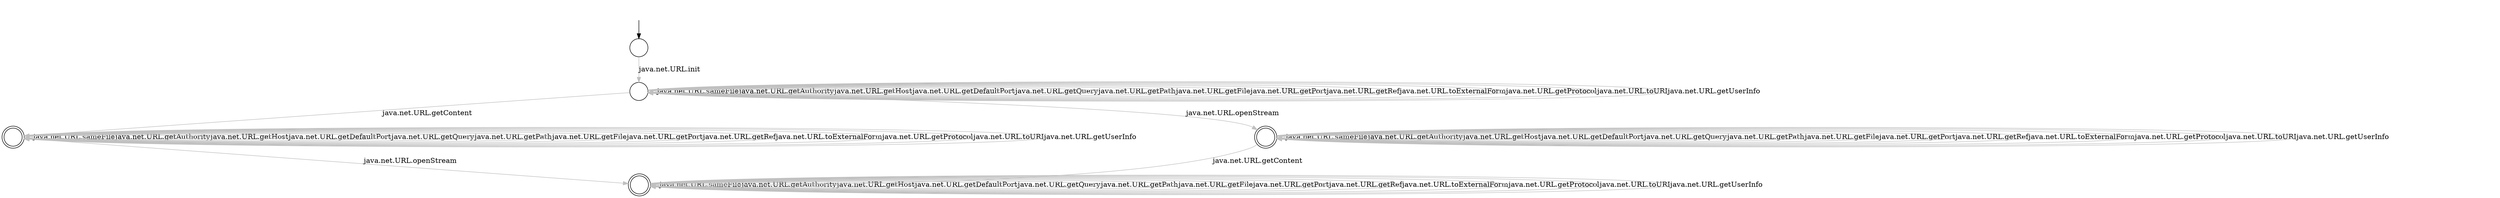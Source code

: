 digraph Automaton {
  0 [shape=doublecircle,label=""];
  0 -> 0 [label="java.net.URL.sameFile",style="setlinewidth(1)",color=gray]
  0 -> 0 [label="java.net.URL.getAuthority",style="setlinewidth(1)",color=gray]
  0 -> 0 [label="java.net.URL.getHost",style="setlinewidth(1)",color=gray]
  0 -> 0 [label="java.net.URL.getDefaultPort",style="setlinewidth(1)",color=gray]
  0 -> 0 [label="java.net.URL.getQuery",style="setlinewidth(1)",color=gray]
  0 -> 0 [label="java.net.URL.getPath",style="setlinewidth(1)",color=gray]
  0 -> 0 [label="java.net.URL.getFile",style="setlinewidth(1)",color=gray]
  0 -> 0 [label="java.net.URL.getPort",style="setlinewidth(1)",color=gray]
  0 -> 0 [label="java.net.URL.getRef",style="setlinewidth(1)",color=gray]
  0 -> 0 [label="java.net.URL.toExternalForm",style="setlinewidth(1)",color=gray]
  0 -> 0 [label="java.net.URL.getProtocol",style="setlinewidth(1)",color=gray]
  0 -> 0 [label="java.net.URL.toURI",style="setlinewidth(1)",color=gray]
  0 -> 0 [label="java.net.URL.getUserInfo",style="setlinewidth(1)",color=gray]
  1 [shape=circle,label=""];
  1 -> 4 [label="java.net.URL.getContent",style="setlinewidth(1)",color=gray]
  1 -> 1 [label="java.net.URL.sameFile",style="setlinewidth(1)",color=gray]
  1 -> 1 [label="java.net.URL.getAuthority",style="setlinewidth(1)",color=gray]
  1 -> 1 [label="java.net.URL.getHost",style="setlinewidth(1)",color=gray]
  1 -> 2 [label="java.net.URL.openStream",style="setlinewidth(1)",color=gray]
  1 -> 1 [label="java.net.URL.getDefaultPort",style="setlinewidth(1)",color=gray]
  1 -> 1 [label="java.net.URL.getQuery",style="setlinewidth(1)",color=gray]
  1 -> 1 [label="java.net.URL.getPath",style="setlinewidth(1)",color=gray]
  1 -> 1 [label="java.net.URL.getFile",style="setlinewidth(1)",color=gray]
  1 -> 1 [label="java.net.URL.getPort",style="setlinewidth(1)",color=gray]
  1 -> 1 [label="java.net.URL.getRef",style="setlinewidth(1)",color=gray]
  1 -> 1 [label="java.net.URL.toExternalForm",style="setlinewidth(1)",color=gray]
  1 -> 1 [label="java.net.URL.getProtocol",style="setlinewidth(1)",color=gray]
  1 -> 1 [label="java.net.URL.toURI",style="setlinewidth(1)",color=gray]
  1 -> 1 [label="java.net.URL.getUserInfo",style="setlinewidth(1)",color=gray]
  2 [shape=doublecircle,label=""];
  2 -> 0 [label="java.net.URL.getContent",style="setlinewidth(1)",color=gray]
  2 -> 2 [label="java.net.URL.sameFile",style="setlinewidth(1)",color=gray]
  2 -> 2 [label="java.net.URL.getAuthority",style="setlinewidth(1)",color=gray]
  2 -> 2 [label="java.net.URL.getHost",style="setlinewidth(1)",color=gray]
  2 -> 2 [label="java.net.URL.getDefaultPort",style="setlinewidth(1)",color=gray]
  2 -> 2 [label="java.net.URL.getQuery",style="setlinewidth(1)",color=gray]
  2 -> 2 [label="java.net.URL.getPath",style="setlinewidth(1)",color=gray]
  2 -> 2 [label="java.net.URL.getFile",style="setlinewidth(1)",color=gray]
  2 -> 2 [label="java.net.URL.getPort",style="setlinewidth(1)",color=gray]
  2 -> 2 [label="java.net.URL.getRef",style="setlinewidth(1)",color=gray]
  2 -> 2 [label="java.net.URL.toExternalForm",style="setlinewidth(1)",color=gray]
  2 -> 2 [label="java.net.URL.getProtocol",style="setlinewidth(1)",color=gray]
  2 -> 2 [label="java.net.URL.toURI",style="setlinewidth(1)",color=gray]
  2 -> 2 [label="java.net.URL.getUserInfo",style="setlinewidth(1)",color=gray]
  3 [shape=circle,label=""];
  initial [shape=plaintext,label=""];
  initial -> 3
  3 -> 1 [label="java.net.URL.init",style="setlinewidth(1)",color=gray]
  4 [shape=doublecircle,label=""];
  4 -> 4 [label="java.net.URL.sameFile",style="setlinewidth(1)",color=gray]
  4 -> 4 [label="java.net.URL.getAuthority",style="setlinewidth(1)",color=gray]
  4 -> 4 [label="java.net.URL.getHost",style="setlinewidth(1)",color=gray]
  4 -> 0 [label="java.net.URL.openStream",style="setlinewidth(1)",color=gray]
  4 -> 4 [label="java.net.URL.getDefaultPort",style="setlinewidth(1)",color=gray]
  4 -> 4 [label="java.net.URL.getQuery",style="setlinewidth(1)",color=gray]
  4 -> 4 [label="java.net.URL.getPath",style="setlinewidth(1)",color=gray]
  4 -> 4 [label="java.net.URL.getFile",style="setlinewidth(1)",color=gray]
  4 -> 4 [label="java.net.URL.getPort",style="setlinewidth(1)",color=gray]
  4 -> 4 [label="java.net.URL.getRef",style="setlinewidth(1)",color=gray]
  4 -> 4 [label="java.net.URL.toExternalForm",style="setlinewidth(1)",color=gray]
  4 -> 4 [label="java.net.URL.getProtocol",style="setlinewidth(1)",color=gray]
  4 -> 4 [label="java.net.URL.toURI",style="setlinewidth(1)",color=gray]
  4 -> 4 [label="java.net.URL.getUserInfo",style="setlinewidth(1)",color=gray]
}
